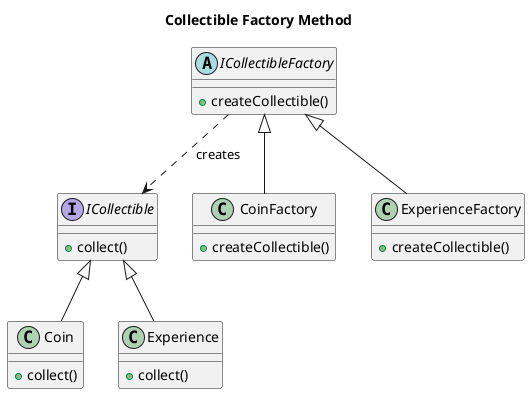 @startuml

title Collectible Factory Method

interface ICollectible {
    +collect()
}

class Coin {
    +collect()
}

class Experience {
    +collect()
}

abstract class ICollectibleFactory {
    +createCollectible()
}

class CoinFactory {
    +createCollectible()
}

class ExperienceFactory {
    +createCollectible()
}

ICollectible <|-- Coin
ICollectible <|-- Experience

ICollectibleFactory <|-- CoinFactory
ICollectibleFactory <|-- ExperienceFactory

ICollectibleFactory ..> ICollectible : creates

@enduml

